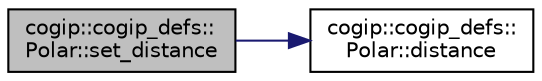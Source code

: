 digraph "cogip::cogip_defs::Polar::set_distance"
{
 // LATEX_PDF_SIZE
  bgcolor="transparent";
  edge [fontname="Helvetica",fontsize="10",labelfontname="Helvetica",labelfontsize="10"];
  node [fontname="Helvetica",fontsize="10",shape=record];
  rankdir="LR";
  Node1 [label="cogip::cogip_defs::\lPolar::set_distance",height=0.2,width=0.4,color="black", fillcolor="grey75", style="filled", fontcolor="black",tooltip="Set distance."];
  Node1 -> Node2 [color="midnightblue",fontsize="10",style="solid",fontname="Helvetica"];
  Node2 [label="cogip::cogip_defs::\lPolar::distance",height=0.2,width=0.4,color="black",URL="$classcogip_1_1cogip__defs_1_1Polar.html#a5dda2e70e8fab3e159a34079f300d3a3",tooltip="Return distance."];
}
